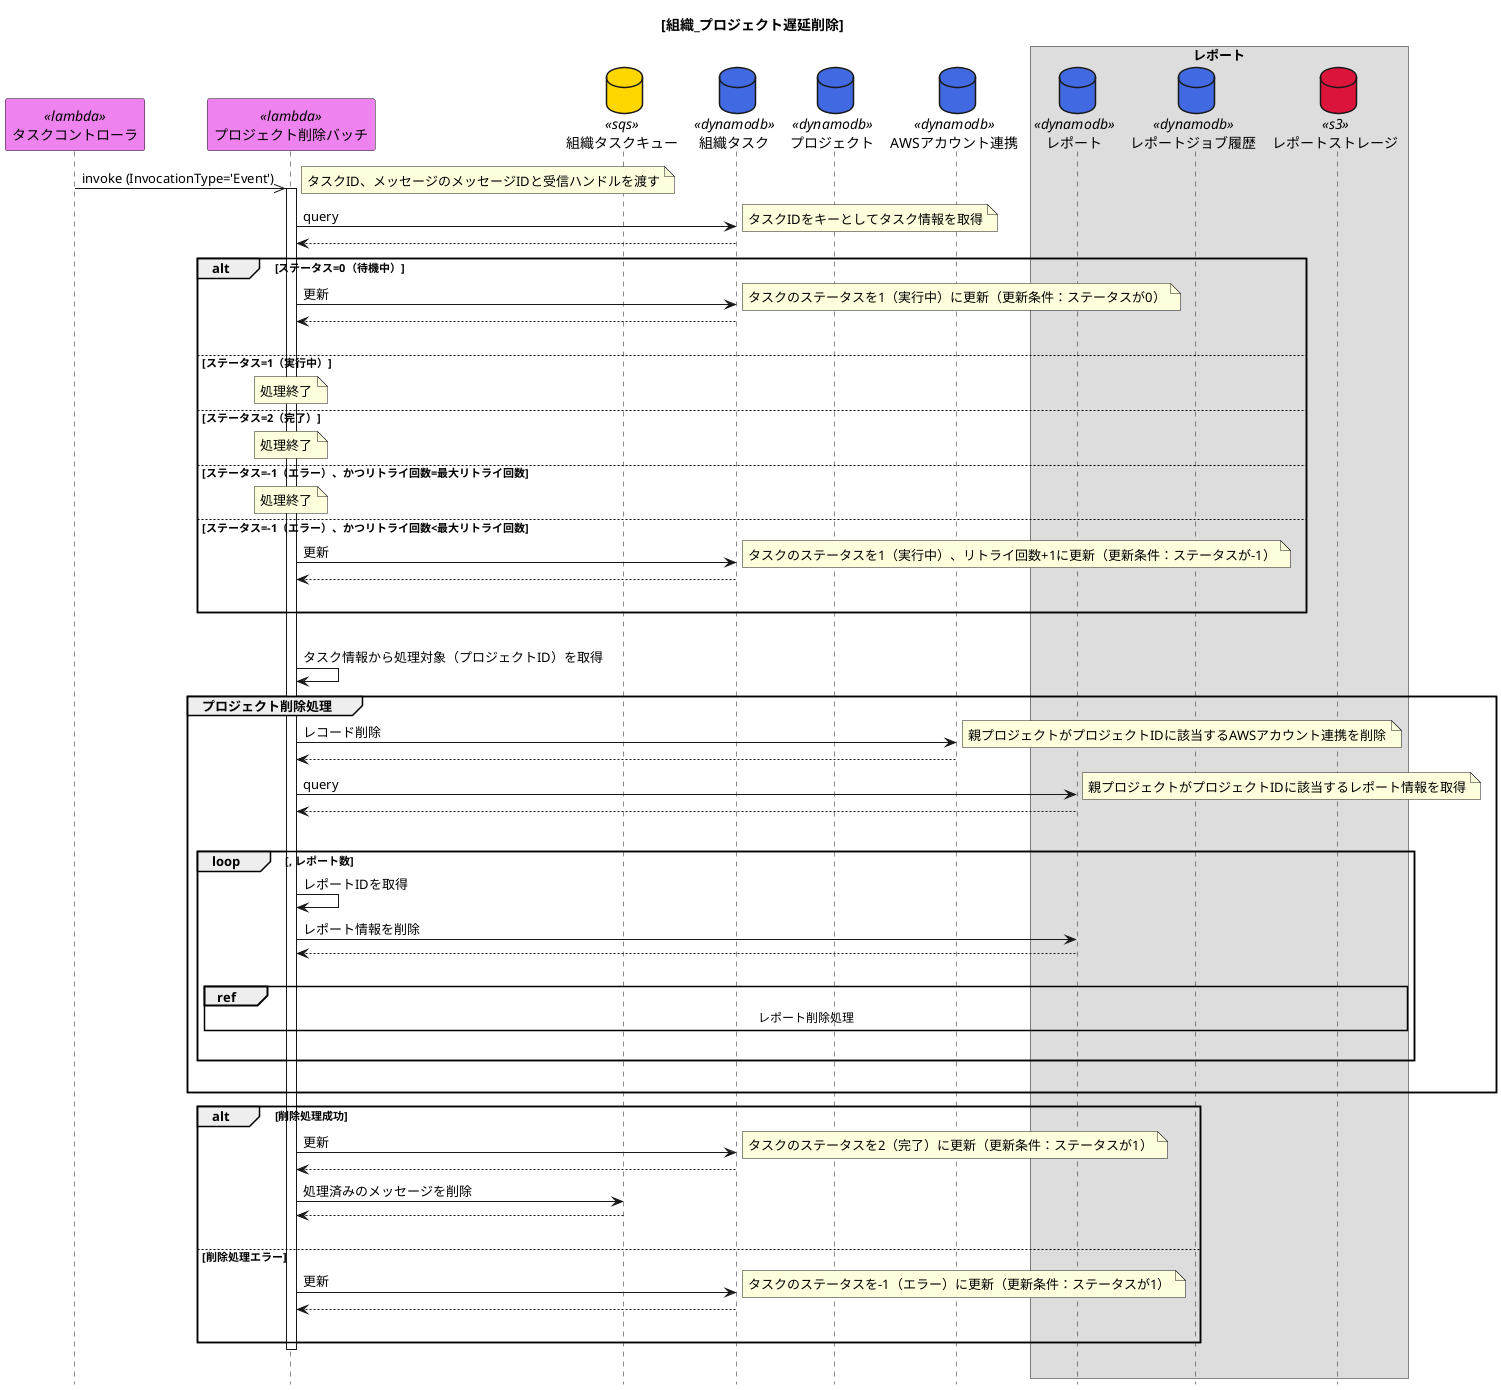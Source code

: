 @startuml{Batch_組織_プロジェクト遅延削除.png}
title [組織_プロジェクト遅延削除]
hide footbox

participant タスクコントローラ as controller <<lambda>> #violet
participant プロジェクト削除バッチ as batch_prj_delete <<lambda>> #violet
database 組織タスクキュー as queue_org_task <<sqs>> #gold
database 組織タスク as table_org_task <<dynamodb>> #royalblue
database プロジェクト as table_projects <<dynamodb>> #royalblue
database AWSアカウント連携 as table_awsac_coops <<dynamodb>> #royalblue

box "レポート"
database レポート as table_reports <<dynamodb>> #royalblue
database レポートジョブ履歴 as table_report_joblog <<dynamodb>> #royalblue
database レポートストレージ as storage <<s3>> #crimson
end box

controller ->> batch_prj_delete :invoke (InvocationType='Event')
note right :タスクID、メッセージのメッセージIDと受信ハンドルを渡す
activate batch_prj_delete
    batch_prj_delete -> table_org_task :query
    note right :タスクIDをキーとしてタスク情報を取得
    table_org_task --> batch_prj_delete
    alt ステータス=0（待機中）
        batch_prj_delete -> table_org_task :更新
        note right :タスクのステータスを1（実行中）に更新（更新条件：ステータスが0）
        table_org_task --> batch_prj_delete
        |||
    else ステータス=1（実行中）
        note over batch_prj_delete: 処理終了
    else ステータス=2（完了）
        note over batch_prj_delete: 処理終了
    else ステータス=-1（エラー）、かつリトライ回数=最大リトライ回数
        note over batch_prj_delete: 処理終了
    else ステータス=-1（エラー）、かつリトライ回数<最大リトライ回数
        batch_prj_delete -> table_org_task :更新
        note right :タスクのステータスを1（実行中）、リトライ回数+1に更新（更新条件：ステータスが-1）
        table_org_task --> batch_prj_delete
        |||
    end
    |||
    batch_prj_delete -> batch_prj_delete :タスク情報から処理対象（プロジェクトID）を取得
    group プロジェクト削除処理
        batch_prj_delete -> table_awsac_coops :レコード削除
        note right :親プロジェクトがプロジェクトIDに該当するAWSアカウント連携を削除
        table_awsac_coops --> batch_prj_delete
        batch_prj_delete -> table_reports :query
        note right :親プロジェクトがプロジェクトIDに該当するレポート情報を取得
        table_reports --> batch_prj_delete
        |||
        loop , レポート数
            batch_prj_delete -> batch_prj_delete :レポートIDを取得
            batch_prj_delete -> table_reports :レポート情報を削除
            table_reports --> batch_prj_delete
            |||
            ref over batch_prj_delete, storage :レポート削除処理
            |||
        end
        |||
    end
    alt 削除処理成功
        batch_prj_delete -> table_org_task :更新
        note right :タスクのステータスを2（完了）に更新（更新条件：ステータスが1）
        table_org_task --> batch_prj_delete
        batch_prj_delete -> queue_org_task :処理済みのメッセージを削除
        queue_org_task --> batch_prj_delete
        |||
    else 削除処理エラー
        batch_prj_delete -> table_org_task :更新
        note right :タスクのステータスを-1（エラー）に更新（更新条件：ステータスが1）
        table_org_task --> batch_prj_delete
        |||
    end
deactivate batch_prj_delete
|||



@enduml
